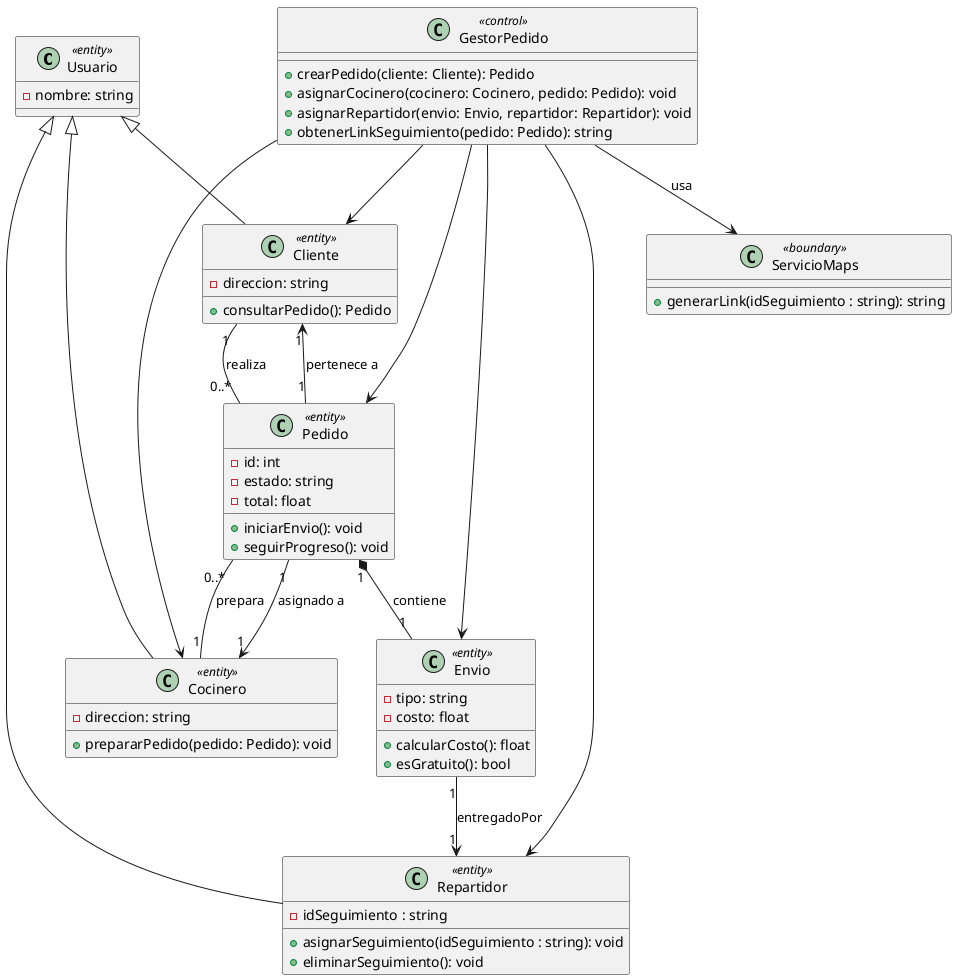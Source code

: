 @startuml
class Usuario <<entity>> {
    -nombre: string
}

class Cliente <<entity>> {
    -direccion: string
    +consultarPedido(): Pedido
}

class Cocinero <<entity>> {
    -direccion: string
    +prepararPedido(pedido: Pedido): void
}

class Repartidor <<entity>> {
    -idSeguimiento : string
    +asignarSeguimiento(idSeguimiento : string): void
    +eliminarSeguimiento(): void

}

Usuario <|-- Cliente
Usuario <|-- Cocinero
Usuario <|-- Repartidor

class Pedido <<entity>> {
    -id: int
    -estado: string
    -total: float
    +iniciarEnvio(): void
    +seguirProgreso(): void
}

class Envio <<entity>> {
    -tipo: string
    -costo: float
    +calcularCosto(): float
    +esGratuito(): bool
}

class GestorPedido <<control>> {
    +crearPedido(cliente: Cliente): Pedido
    +asignarCocinero(cocinero: Cocinero, pedido: Pedido): void
    +asignarRepartidor(envio: Envio, repartidor: Repartidor): void
    +obtenerLinkSeguimiento(pedido: Pedido): string
}

class ServicioMaps <<boundary>> {
    +generarLink(idSeguimiento : string): string
}


Cliente "1" -- "0..*" Pedido : realiza
Pedido "1" --> "1" Cliente : pertenece a
Cocinero "1" -- "0..*" Pedido : prepara
Pedido "1" --> "1" Cocinero : asignado a
Pedido "1" *-- "1" Envio : contiene
Envio "1" --> "1" Repartidor : entregadoPor
GestorPedido --> Pedido
GestorPedido --> Cliente
GestorPedido --> Cocinero
GestorPedido --> Envio
GestorPedido --> Repartidor
GestorPedido --> ServicioMaps : usa
@enduml
